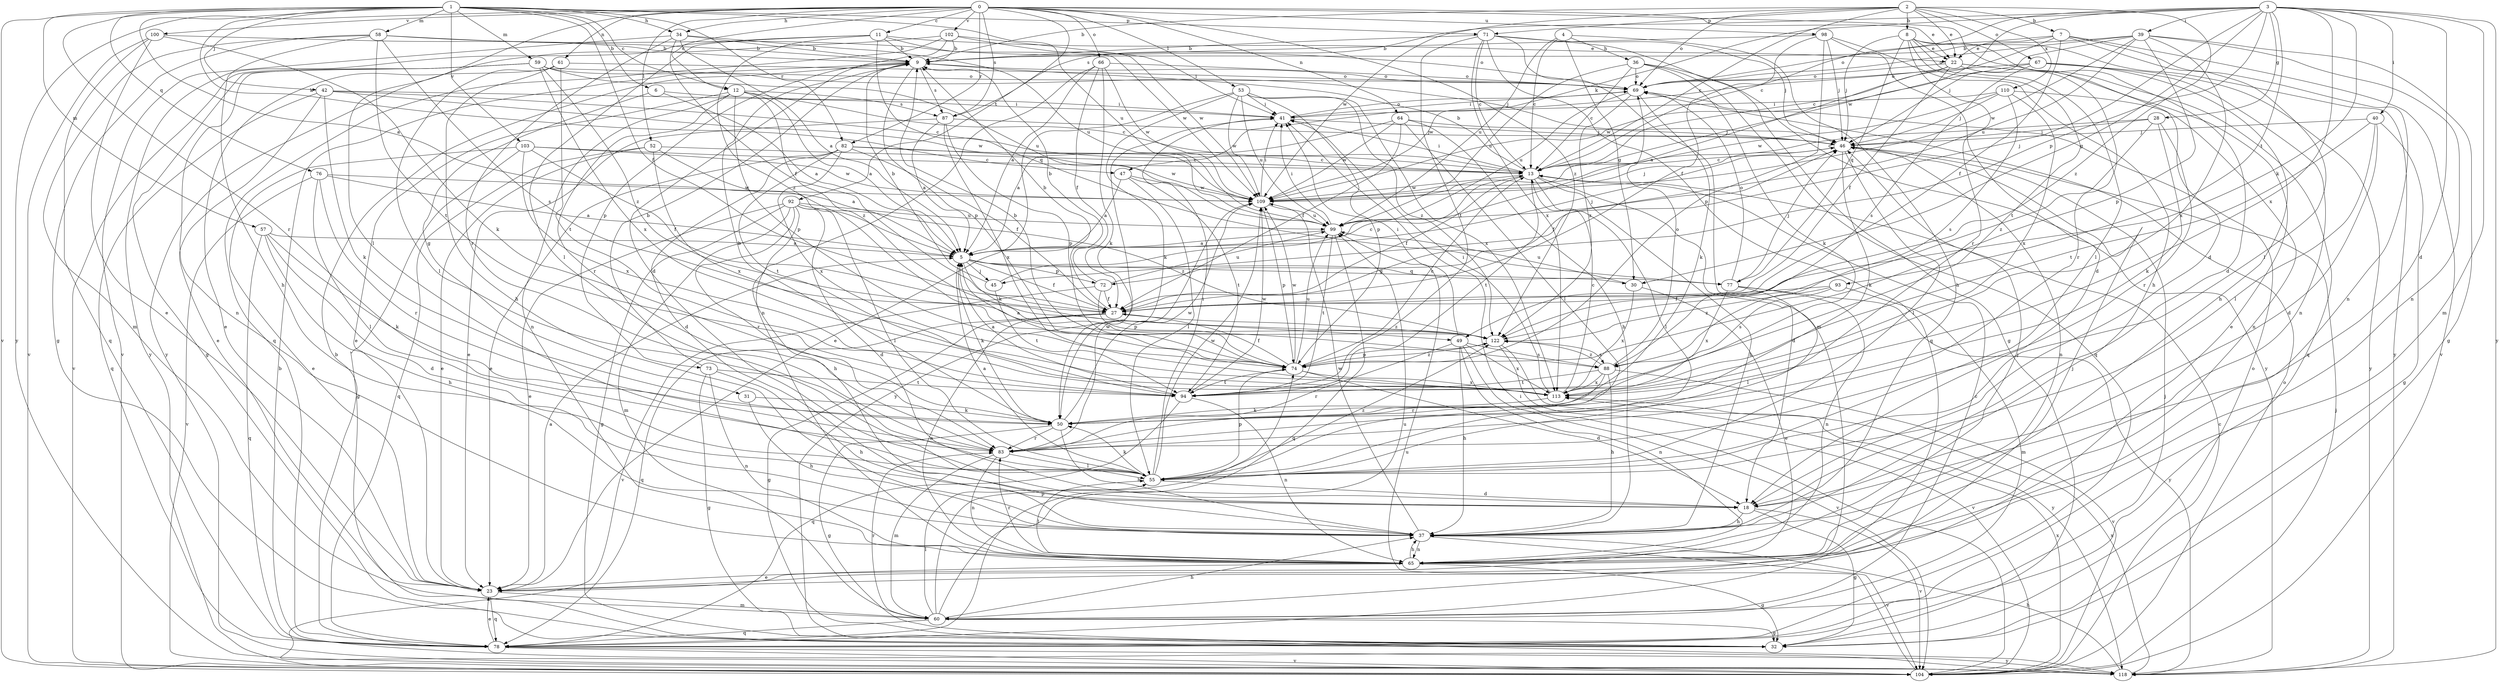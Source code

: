 strict digraph  {
0;
1;
2;
3;
4;
5;
6;
7;
8;
9;
11;
12;
13;
18;
22;
23;
27;
28;
30;
31;
32;
34;
36;
37;
39;
40;
41;
42;
45;
46;
47;
49;
50;
52;
53;
55;
57;
58;
59;
60;
61;
64;
65;
66;
67;
69;
71;
72;
73;
74;
76;
77;
78;
82;
83;
87;
88;
92;
93;
94;
98;
99;
100;
102;
103;
104;
109;
110;
113;
118;
122;
0 -> 11  [label=c];
0 -> 12  [label=c];
0 -> 18  [label=d];
0 -> 22  [label=e];
0 -> 34  [label=h];
0 -> 52  [label=l];
0 -> 53  [label=l];
0 -> 55  [label=l];
0 -> 61  [label=n];
0 -> 64  [label=n];
0 -> 66  [label=o];
0 -> 82  [label=r];
0 -> 87  [label=s];
0 -> 92  [label=t];
0 -> 98  [label=u];
0 -> 100  [label=v];
0 -> 102  [label=v];
0 -> 118  [label=y];
0 -> 122  [label=z];
1 -> 5  [label=a];
1 -> 6  [label=b];
1 -> 12  [label=c];
1 -> 27  [label=f];
1 -> 34  [label=h];
1 -> 42  [label=j];
1 -> 47  [label=k];
1 -> 57  [label=m];
1 -> 58  [label=m];
1 -> 59  [label=m];
1 -> 71  [label=p];
1 -> 76  [label=q];
1 -> 82  [label=r];
1 -> 83  [label=r];
1 -> 99  [label=u];
1 -> 103  [label=v];
1 -> 104  [label=v];
2 -> 7  [label=b];
2 -> 8  [label=b];
2 -> 9  [label=b];
2 -> 13  [label=c];
2 -> 22  [label=e];
2 -> 67  [label=o];
2 -> 69  [label=o];
2 -> 71  [label=p];
2 -> 109  [label=w];
2 -> 110  [label=x];
2 -> 122  [label=z];
3 -> 13  [label=c];
3 -> 18  [label=d];
3 -> 28  [label=g];
3 -> 30  [label=g];
3 -> 39  [label=i];
3 -> 40  [label=i];
3 -> 45  [label=j];
3 -> 47  [label=k];
3 -> 49  [label=k];
3 -> 60  [label=m];
3 -> 72  [label=p];
3 -> 87  [label=s];
3 -> 93  [label=t];
3 -> 109  [label=w];
3 -> 113  [label=x];
3 -> 118  [label=y];
4 -> 13  [label=c];
4 -> 30  [label=g];
4 -> 36  [label=h];
4 -> 37  [label=h];
4 -> 99  [label=u];
5 -> 27  [label=f];
5 -> 30  [label=g];
5 -> 45  [label=j];
5 -> 46  [label=j];
5 -> 49  [label=k];
5 -> 50  [label=k];
5 -> 72  [label=p];
5 -> 77  [label=q];
6 -> 5  [label=a];
6 -> 31  [label=g];
6 -> 41  [label=i];
7 -> 13  [label=c];
7 -> 22  [label=e];
7 -> 27  [label=f];
7 -> 55  [label=l];
7 -> 65  [label=n];
7 -> 69  [label=o];
7 -> 104  [label=v];
8 -> 18  [label=d];
8 -> 22  [label=e];
8 -> 46  [label=j];
8 -> 55  [label=l];
8 -> 77  [label=q];
8 -> 83  [label=r];
8 -> 94  [label=t];
8 -> 118  [label=y];
9 -> 69  [label=o];
9 -> 73  [label=p];
9 -> 74  [label=p];
9 -> 87  [label=s];
11 -> 9  [label=b];
11 -> 22  [label=e];
11 -> 55  [label=l];
11 -> 77  [label=q];
11 -> 109  [label=w];
11 -> 118  [label=y];
11 -> 122  [label=z];
12 -> 5  [label=a];
12 -> 13  [label=c];
12 -> 23  [label=e];
12 -> 65  [label=n];
12 -> 74  [label=p];
12 -> 83  [label=r];
12 -> 87  [label=s];
12 -> 122  [label=z];
13 -> 9  [label=b];
13 -> 18  [label=d];
13 -> 27  [label=f];
13 -> 37  [label=h];
13 -> 41  [label=i];
13 -> 55  [label=l];
13 -> 94  [label=t];
13 -> 109  [label=w];
18 -> 32  [label=g];
18 -> 37  [label=h];
18 -> 104  [label=v];
22 -> 5  [label=a];
22 -> 23  [label=e];
22 -> 27  [label=f];
22 -> 69  [label=o];
22 -> 78  [label=q];
22 -> 83  [label=r];
22 -> 109  [label=w];
23 -> 5  [label=a];
23 -> 46  [label=j];
23 -> 60  [label=m];
23 -> 78  [label=q];
27 -> 9  [label=b];
27 -> 32  [label=g];
27 -> 65  [label=n];
27 -> 78  [label=q];
27 -> 122  [label=z];
28 -> 13  [label=c];
28 -> 46  [label=j];
28 -> 50  [label=k];
28 -> 83  [label=r];
28 -> 122  [label=z];
30 -> 23  [label=e];
30 -> 99  [label=u];
30 -> 113  [label=x];
31 -> 37  [label=h];
31 -> 50  [label=k];
32 -> 69  [label=o];
34 -> 5  [label=a];
34 -> 9  [label=b];
34 -> 27  [label=f];
34 -> 83  [label=r];
34 -> 99  [label=u];
34 -> 104  [label=v];
36 -> 13  [label=c];
36 -> 50  [label=k];
36 -> 69  [label=o];
36 -> 78  [label=q];
36 -> 99  [label=u];
36 -> 118  [label=y];
37 -> 65  [label=n];
37 -> 104  [label=v];
37 -> 109  [label=w];
39 -> 9  [label=b];
39 -> 32  [label=g];
39 -> 46  [label=j];
39 -> 65  [label=n];
39 -> 69  [label=o];
39 -> 74  [label=p];
39 -> 99  [label=u];
39 -> 109  [label=w];
39 -> 113  [label=x];
40 -> 18  [label=d];
40 -> 32  [label=g];
40 -> 46  [label=j];
40 -> 55  [label=l];
40 -> 94  [label=t];
41 -> 46  [label=j];
41 -> 69  [label=o];
41 -> 118  [label=y];
42 -> 13  [label=c];
42 -> 23  [label=e];
42 -> 41  [label=i];
42 -> 50  [label=k];
42 -> 78  [label=q];
42 -> 109  [label=w];
45 -> 9  [label=b];
45 -> 13  [label=c];
45 -> 94  [label=t];
46 -> 13  [label=c];
46 -> 27  [label=f];
46 -> 50  [label=k];
46 -> 55  [label=l];
46 -> 65  [label=n];
47 -> 5  [label=a];
47 -> 55  [label=l];
47 -> 94  [label=t];
47 -> 109  [label=w];
49 -> 37  [label=h];
49 -> 41  [label=i];
49 -> 65  [label=n];
49 -> 83  [label=r];
49 -> 88  [label=s];
49 -> 104  [label=v];
49 -> 113  [label=x];
50 -> 9  [label=b];
50 -> 32  [label=g];
50 -> 37  [label=h];
50 -> 83  [label=r];
50 -> 109  [label=w];
52 -> 5  [label=a];
52 -> 13  [label=c];
52 -> 23  [label=e];
52 -> 78  [label=q];
52 -> 113  [label=x];
53 -> 23  [label=e];
53 -> 41  [label=i];
53 -> 50  [label=k];
53 -> 74  [label=p];
53 -> 99  [label=u];
53 -> 109  [label=w];
53 -> 113  [label=x];
53 -> 122  [label=z];
55 -> 5  [label=a];
55 -> 18  [label=d];
55 -> 41  [label=i];
55 -> 50  [label=k];
55 -> 74  [label=p];
55 -> 109  [label=w];
55 -> 122  [label=z];
57 -> 5  [label=a];
57 -> 18  [label=d];
57 -> 37  [label=h];
57 -> 50  [label=k];
57 -> 78  [label=q];
58 -> 9  [label=b];
58 -> 32  [label=g];
58 -> 37  [label=h];
58 -> 60  [label=m];
58 -> 69  [label=o];
58 -> 88  [label=s];
58 -> 94  [label=t];
59 -> 32  [label=g];
59 -> 46  [label=j];
59 -> 65  [label=n];
59 -> 69  [label=o];
59 -> 99  [label=u];
59 -> 104  [label=v];
59 -> 113  [label=x];
59 -> 122  [label=z];
60 -> 13  [label=c];
60 -> 32  [label=g];
60 -> 37  [label=h];
60 -> 55  [label=l];
60 -> 74  [label=p];
60 -> 78  [label=q];
60 -> 83  [label=r];
60 -> 99  [label=u];
61 -> 23  [label=e];
61 -> 37  [label=h];
61 -> 55  [label=l];
61 -> 69  [label=o];
61 -> 94  [label=t];
64 -> 5  [label=a];
64 -> 27  [label=f];
64 -> 37  [label=h];
64 -> 46  [label=j];
64 -> 55  [label=l];
64 -> 109  [label=w];
65 -> 23  [label=e];
65 -> 32  [label=g];
65 -> 37  [label=h];
65 -> 46  [label=j];
65 -> 55  [label=l];
65 -> 83  [label=r];
66 -> 5  [label=a];
66 -> 27  [label=f];
66 -> 50  [label=k];
66 -> 65  [label=n];
66 -> 69  [label=o];
66 -> 109  [label=w];
67 -> 37  [label=h];
67 -> 65  [label=n];
67 -> 69  [label=o];
67 -> 88  [label=s];
67 -> 109  [label=w];
67 -> 118  [label=y];
69 -> 41  [label=i];
69 -> 50  [label=k];
69 -> 99  [label=u];
69 -> 122  [label=z];
71 -> 9  [label=b];
71 -> 13  [label=c];
71 -> 32  [label=g];
71 -> 46  [label=j];
71 -> 60  [label=m];
71 -> 78  [label=q];
71 -> 94  [label=t];
71 -> 113  [label=x];
72 -> 9  [label=b];
72 -> 27  [label=f];
72 -> 74  [label=p];
72 -> 99  [label=u];
72 -> 104  [label=v];
73 -> 9  [label=b];
73 -> 32  [label=g];
73 -> 37  [label=h];
73 -> 65  [label=n];
73 -> 94  [label=t];
74 -> 5  [label=a];
74 -> 9  [label=b];
74 -> 13  [label=c];
74 -> 18  [label=d];
74 -> 27  [label=f];
74 -> 94  [label=t];
74 -> 99  [label=u];
74 -> 109  [label=w];
74 -> 113  [label=x];
74 -> 122  [label=z];
76 -> 5  [label=a];
76 -> 55  [label=l];
76 -> 83  [label=r];
76 -> 104  [label=v];
76 -> 109  [label=w];
77 -> 46  [label=j];
77 -> 55  [label=l];
77 -> 65  [label=n];
77 -> 69  [label=o];
77 -> 113  [label=x];
77 -> 118  [label=y];
78 -> 9  [label=b];
78 -> 23  [label=e];
78 -> 46  [label=j];
78 -> 104  [label=v];
78 -> 118  [label=y];
82 -> 13  [label=c];
82 -> 18  [label=d];
82 -> 23  [label=e];
82 -> 27  [label=f];
82 -> 94  [label=t];
82 -> 109  [label=w];
82 -> 113  [label=x];
83 -> 55  [label=l];
83 -> 60  [label=m];
83 -> 65  [label=n];
83 -> 109  [label=w];
87 -> 5  [label=a];
87 -> 23  [label=e];
87 -> 46  [label=j];
87 -> 74  [label=p];
87 -> 113  [label=x];
88 -> 37  [label=h];
88 -> 69  [label=o];
88 -> 83  [label=r];
88 -> 94  [label=t];
88 -> 104  [label=v];
88 -> 113  [label=x];
88 -> 122  [label=z];
92 -> 18  [label=d];
92 -> 23  [label=e];
92 -> 32  [label=g];
92 -> 37  [label=h];
92 -> 55  [label=l];
92 -> 60  [label=m];
92 -> 83  [label=r];
92 -> 99  [label=u];
92 -> 122  [label=z];
93 -> 27  [label=f];
93 -> 60  [label=m];
93 -> 88  [label=s];
93 -> 122  [label=z];
94 -> 5  [label=a];
94 -> 65  [label=n];
94 -> 78  [label=q];
94 -> 109  [label=w];
98 -> 9  [label=b];
98 -> 18  [label=d];
98 -> 27  [label=f];
98 -> 37  [label=h];
98 -> 46  [label=j];
98 -> 74  [label=p];
99 -> 5  [label=a];
99 -> 41  [label=i];
99 -> 78  [label=q];
99 -> 94  [label=t];
100 -> 9  [label=b];
100 -> 23  [label=e];
100 -> 50  [label=k];
100 -> 78  [label=q];
100 -> 104  [label=v];
102 -> 9  [label=b];
102 -> 18  [label=d];
102 -> 41  [label=i];
102 -> 78  [label=q];
102 -> 109  [label=w];
102 -> 118  [label=y];
103 -> 13  [label=c];
103 -> 23  [label=e];
103 -> 27  [label=f];
103 -> 32  [label=g];
103 -> 109  [label=w];
103 -> 113  [label=x];
104 -> 13  [label=c];
104 -> 41  [label=i];
104 -> 46  [label=j];
104 -> 69  [label=o];
104 -> 99  [label=u];
104 -> 113  [label=x];
109 -> 41  [label=i];
109 -> 46  [label=j];
109 -> 74  [label=p];
109 -> 99  [label=u];
110 -> 41  [label=i];
110 -> 46  [label=j];
110 -> 65  [label=n];
110 -> 88  [label=s];
110 -> 109  [label=w];
110 -> 113  [label=x];
113 -> 13  [label=c];
113 -> 41  [label=i];
113 -> 50  [label=k];
118 -> 9  [label=b];
118 -> 37  [label=h];
118 -> 113  [label=x];
122 -> 74  [label=p];
122 -> 88  [label=s];
122 -> 104  [label=v];
122 -> 118  [label=y];
}
